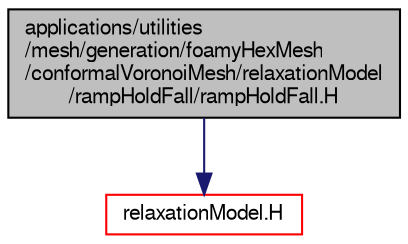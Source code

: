 digraph "applications/utilities/mesh/generation/foamyHexMesh/conformalVoronoiMesh/relaxationModel/rampHoldFall/rampHoldFall.H"
{
  bgcolor="transparent";
  edge [fontname="FreeSans",fontsize="10",labelfontname="FreeSans",labelfontsize="10"];
  node [fontname="FreeSans",fontsize="10",shape=record];
  Node0 [label="applications/utilities\l/mesh/generation/foamyHexMesh\l/conformalVoronoiMesh/relaxationModel\l/rampHoldFall/rampHoldFall.H",height=0.2,width=0.4,color="black", fillcolor="grey75", style="filled", fontcolor="black"];
  Node0 -> Node1 [color="midnightblue",fontsize="10",style="solid",fontname="FreeSans"];
  Node1 [label="relaxationModel.H",height=0.2,width=0.4,color="red",URL="$a18401.html"];
}
